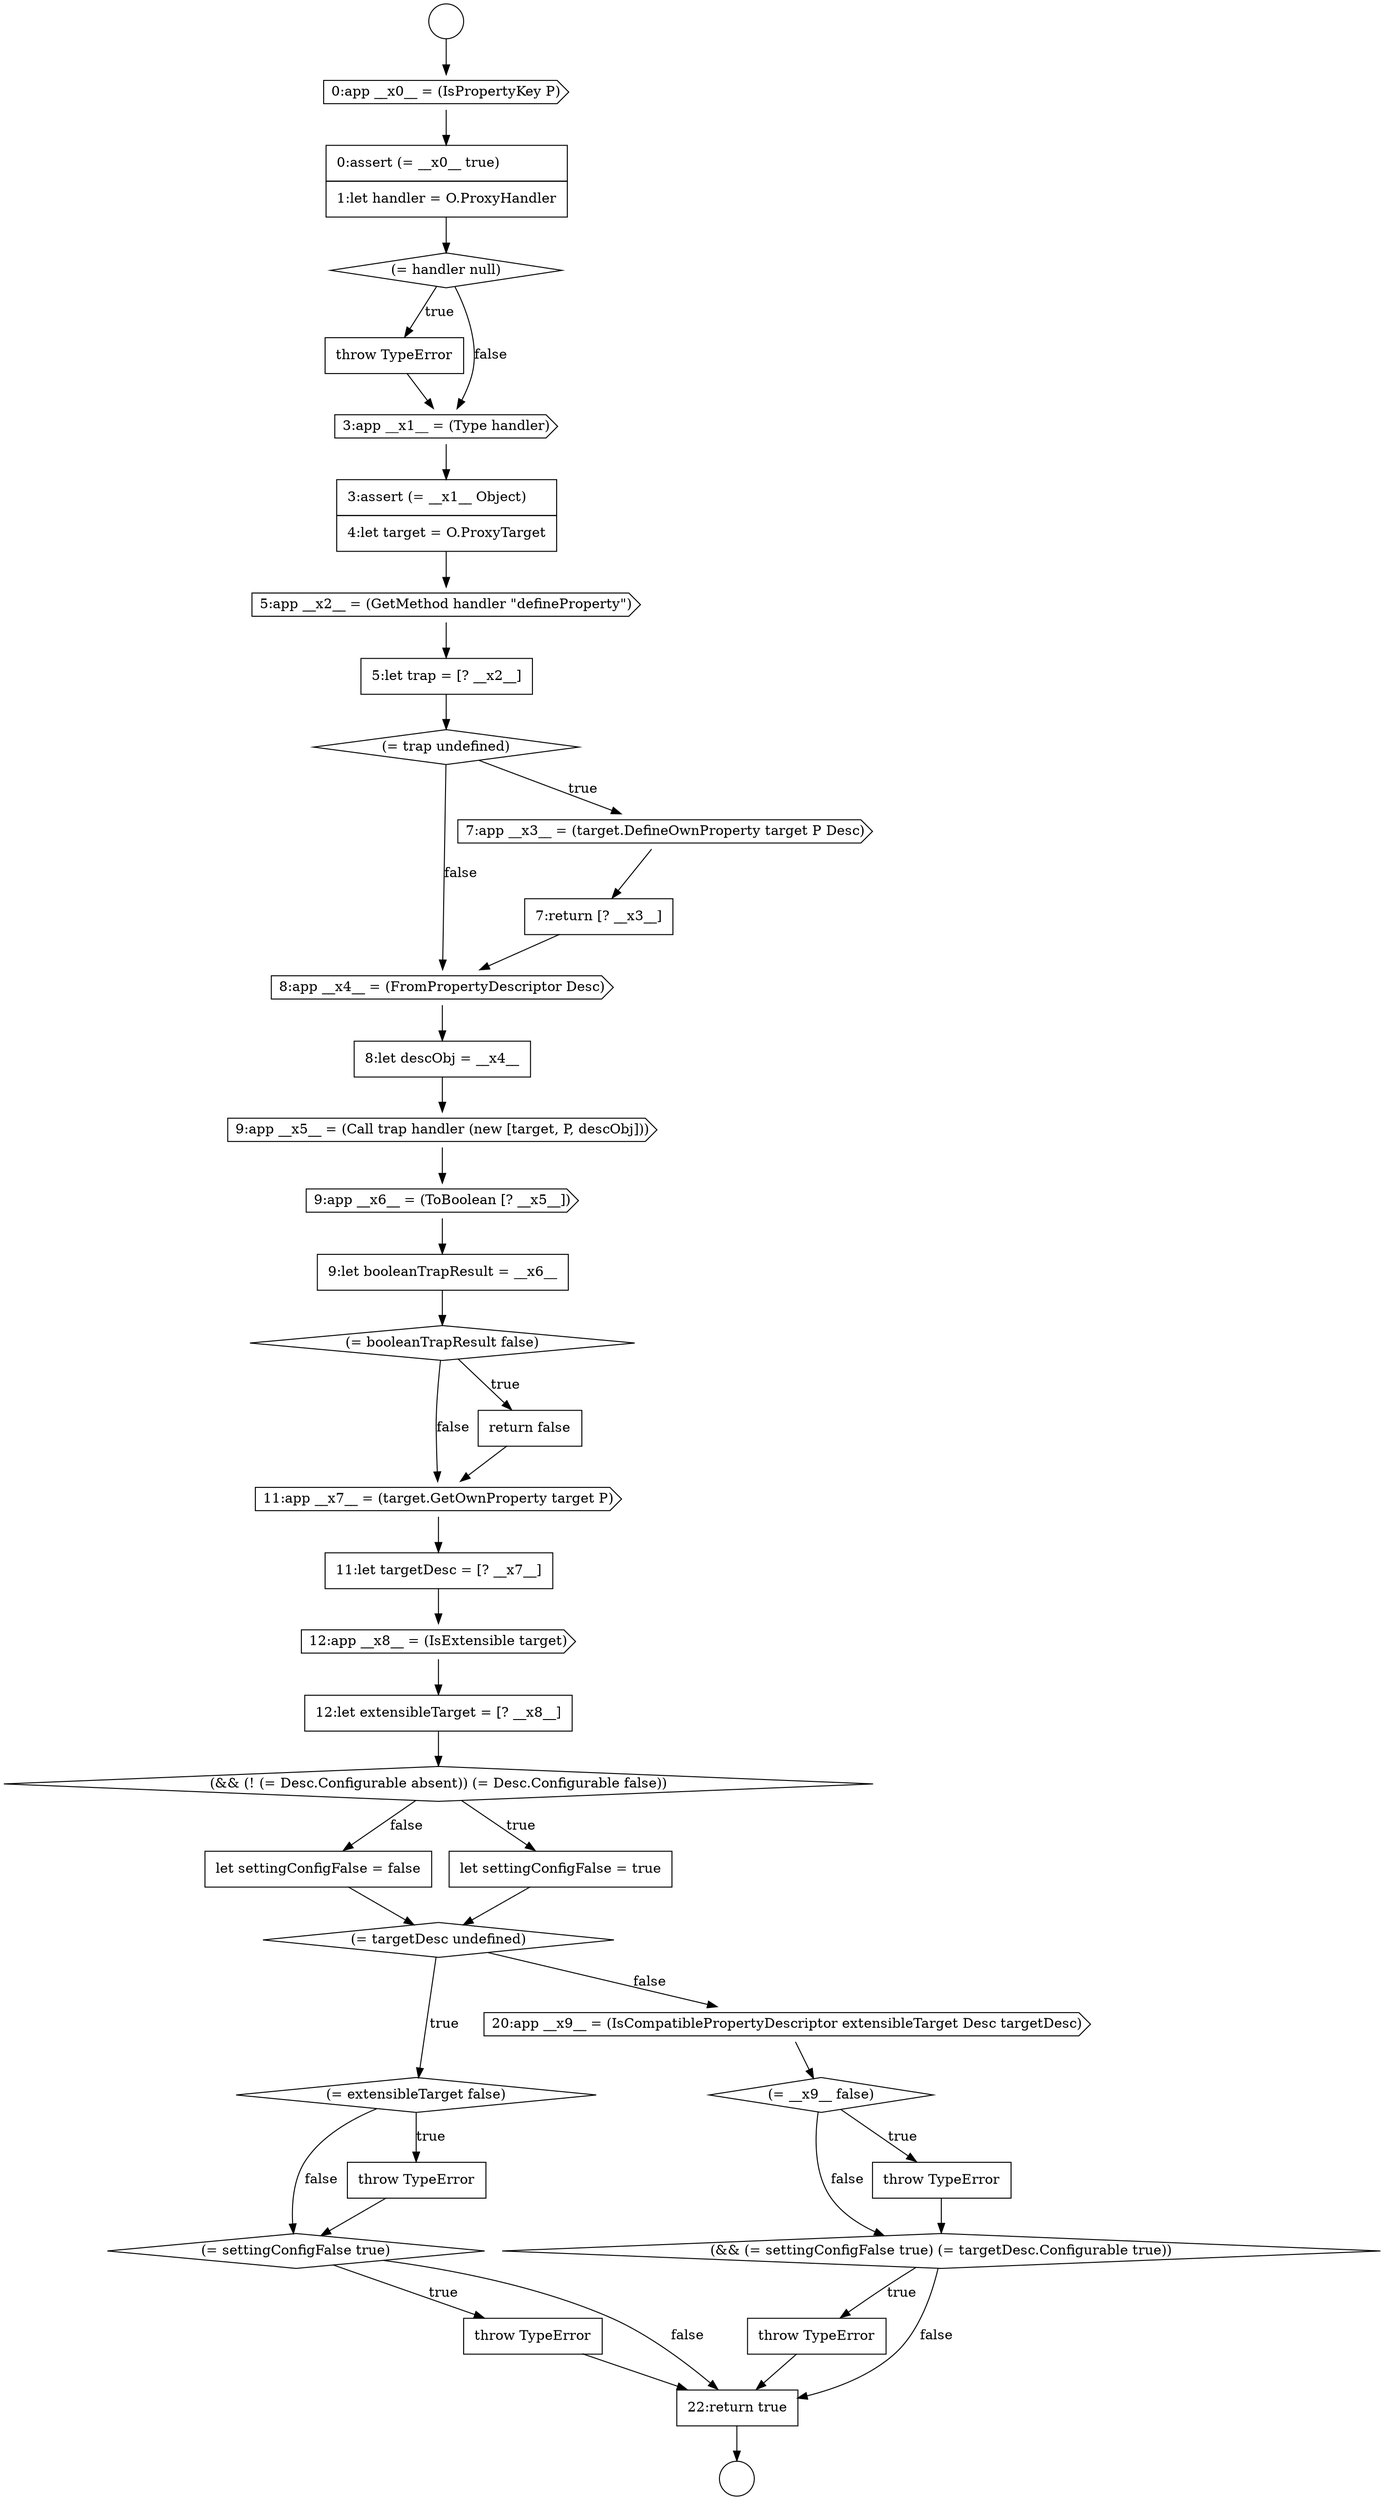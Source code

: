 digraph {
  node2822 [shape=cds, label=<<font color="black">8:app __x4__ = (FromPropertyDescriptor Desc)</font>> color="black" fillcolor="white" style=filled]
  node2837 [shape=diamond, label=<<font color="black">(= extensibleTarget false)</font>> color="black" fillcolor="white" style=filled]
  node2844 [shape=diamond, label=<<font color="black">(&amp;&amp; (= settingConfigFalse true) (= targetDesc.Configurable true))</font>> color="black" fillcolor="white" style=filled]
  node2814 [shape=none, margin=0, label=<<font color="black">
    <table border="0" cellborder="1" cellspacing="0" cellpadding="10">
      <tr><td align="left">throw TypeError</td></tr>
    </table>
  </font>> color="black" fillcolor="white" style=filled]
  node2829 [shape=cds, label=<<font color="black">11:app __x7__ = (target.GetOwnProperty target P)</font>> color="black" fillcolor="white" style=filled]
  node2830 [shape=none, margin=0, label=<<font color="black">
    <table border="0" cellborder="1" cellspacing="0" cellpadding="10">
      <tr><td align="left">11:let targetDesc = [? __x7__]</td></tr>
    </table>
  </font>> color="black" fillcolor="white" style=filled]
  node2839 [shape=diamond, label=<<font color="black">(= settingConfigFalse true)</font>> color="black" fillcolor="white" style=filled]
  node2835 [shape=none, margin=0, label=<<font color="black">
    <table border="0" cellborder="1" cellspacing="0" cellpadding="10">
      <tr><td align="left">let settingConfigFalse = false</td></tr>
    </table>
  </font>> color="black" fillcolor="white" style=filled]
  node2815 [shape=cds, label=<<font color="black">3:app __x1__ = (Type handler)</font>> color="black" fillcolor="white" style=filled]
  node2810 [shape=circle label=" " color="black" fillcolor="white" style=filled]
  node2825 [shape=cds, label=<<font color="black">9:app __x6__ = (ToBoolean [? __x5__])</font>> color="black" fillcolor="white" style=filled]
  node2819 [shape=diamond, label=<<font color="black">(= trap undefined)</font>> color="black" fillcolor="white" style=filled]
  node2833 [shape=diamond, label=<<font color="black">(&amp;&amp; (! (= Desc.Configurable absent)) (= Desc.Configurable false))</font>> color="black" fillcolor="white" style=filled]
  node2809 [shape=circle label=" " color="black" fillcolor="white" style=filled]
  node2826 [shape=none, margin=0, label=<<font color="black">
    <table border="0" cellborder="1" cellspacing="0" cellpadding="10">
      <tr><td align="left">9:let booleanTrapResult = __x6__</td></tr>
    </table>
  </font>> color="black" fillcolor="white" style=filled]
  node2820 [shape=cds, label=<<font color="black">7:app __x3__ = (target.DefineOwnProperty target P Desc)</font>> color="black" fillcolor="white" style=filled]
  node2840 [shape=none, margin=0, label=<<font color="black">
    <table border="0" cellborder="1" cellspacing="0" cellpadding="10">
      <tr><td align="left">throw TypeError</td></tr>
    </table>
  </font>> color="black" fillcolor="white" style=filled]
  node2841 [shape=cds, label=<<font color="black">20:app __x9__ = (IsCompatiblePropertyDescriptor extensibleTarget Desc targetDesc)</font>> color="black" fillcolor="white" style=filled]
  node2836 [shape=diamond, label=<<font color="black">(= targetDesc undefined)</font>> color="black" fillcolor="white" style=filled]
  node2845 [shape=none, margin=0, label=<<font color="black">
    <table border="0" cellborder="1" cellspacing="0" cellpadding="10">
      <tr><td align="left">throw TypeError</td></tr>
    </table>
  </font>> color="black" fillcolor="white" style=filled]
  node2813 [shape=diamond, label=<<font color="black">(= handler null)</font>> color="black" fillcolor="white" style=filled]
  node2817 [shape=cds, label=<<font color="black">5:app __x2__ = (GetMethod handler &quot;defineProperty&quot;)</font>> color="black" fillcolor="white" style=filled]
  node2827 [shape=diamond, label=<<font color="black">(= booleanTrapResult false)</font>> color="black" fillcolor="white" style=filled]
  node2824 [shape=cds, label=<<font color="black">9:app __x5__ = (Call trap handler (new [target, P, descObj]))</font>> color="black" fillcolor="white" style=filled]
  node2812 [shape=none, margin=0, label=<<font color="black">
    <table border="0" cellborder="1" cellspacing="0" cellpadding="10">
      <tr><td align="left">0:assert (= __x0__ true)</td></tr>
      <tr><td align="left">1:let handler = O.ProxyHandler</td></tr>
    </table>
  </font>> color="black" fillcolor="white" style=filled]
  node2842 [shape=diamond, label=<<font color="black">(= __x9__ false)</font>> color="black" fillcolor="white" style=filled]
  node2816 [shape=none, margin=0, label=<<font color="black">
    <table border="0" cellborder="1" cellspacing="0" cellpadding="10">
      <tr><td align="left">3:assert (= __x1__ Object)</td></tr>
      <tr><td align="left">4:let target = O.ProxyTarget</td></tr>
    </table>
  </font>> color="black" fillcolor="white" style=filled]
  node2846 [shape=none, margin=0, label=<<font color="black">
    <table border="0" cellborder="1" cellspacing="0" cellpadding="10">
      <tr><td align="left">22:return true</td></tr>
    </table>
  </font>> color="black" fillcolor="white" style=filled]
  node2821 [shape=none, margin=0, label=<<font color="black">
    <table border="0" cellborder="1" cellspacing="0" cellpadding="10">
      <tr><td align="left">7:return [? __x3__]</td></tr>
    </table>
  </font>> color="black" fillcolor="white" style=filled]
  node2831 [shape=cds, label=<<font color="black">12:app __x8__ = (IsExtensible target)</font>> color="black" fillcolor="white" style=filled]
  node2838 [shape=none, margin=0, label=<<font color="black">
    <table border="0" cellborder="1" cellspacing="0" cellpadding="10">
      <tr><td align="left">throw TypeError</td></tr>
    </table>
  </font>> color="black" fillcolor="white" style=filled]
  node2843 [shape=none, margin=0, label=<<font color="black">
    <table border="0" cellborder="1" cellspacing="0" cellpadding="10">
      <tr><td align="left">throw TypeError</td></tr>
    </table>
  </font>> color="black" fillcolor="white" style=filled]
  node2818 [shape=none, margin=0, label=<<font color="black">
    <table border="0" cellborder="1" cellspacing="0" cellpadding="10">
      <tr><td align="left">5:let trap = [? __x2__]</td></tr>
    </table>
  </font>> color="black" fillcolor="white" style=filled]
  node2828 [shape=none, margin=0, label=<<font color="black">
    <table border="0" cellborder="1" cellspacing="0" cellpadding="10">
      <tr><td align="left">return false</td></tr>
    </table>
  </font>> color="black" fillcolor="white" style=filled]
  node2823 [shape=none, margin=0, label=<<font color="black">
    <table border="0" cellborder="1" cellspacing="0" cellpadding="10">
      <tr><td align="left">8:let descObj = __x4__</td></tr>
    </table>
  </font>> color="black" fillcolor="white" style=filled]
  node2811 [shape=cds, label=<<font color="black">0:app __x0__ = (IsPropertyKey P)</font>> color="black" fillcolor="white" style=filled]
  node2832 [shape=none, margin=0, label=<<font color="black">
    <table border="0" cellborder="1" cellspacing="0" cellpadding="10">
      <tr><td align="left">12:let extensibleTarget = [? __x8__]</td></tr>
    </table>
  </font>> color="black" fillcolor="white" style=filled]
  node2834 [shape=none, margin=0, label=<<font color="black">
    <table border="0" cellborder="1" cellspacing="0" cellpadding="10">
      <tr><td align="left">let settingConfigFalse = true</td></tr>
    </table>
  </font>> color="black" fillcolor="white" style=filled]
  node2828 -> node2829 [ color="black"]
  node2838 -> node2839 [ color="black"]
  node2812 -> node2813 [ color="black"]
  node2829 -> node2830 [ color="black"]
  node2830 -> node2831 [ color="black"]
  node2837 -> node2838 [label=<<font color="black">true</font>> color="black"]
  node2837 -> node2839 [label=<<font color="black">false</font>> color="black"]
  node2825 -> node2826 [ color="black"]
  node2811 -> node2812 [ color="black"]
  node2813 -> node2814 [label=<<font color="black">true</font>> color="black"]
  node2813 -> node2815 [label=<<font color="black">false</font>> color="black"]
  node2836 -> node2837 [label=<<font color="black">true</font>> color="black"]
  node2836 -> node2841 [label=<<font color="black">false</font>> color="black"]
  node2832 -> node2833 [ color="black"]
  node2822 -> node2823 [ color="black"]
  node2839 -> node2840 [label=<<font color="black">true</font>> color="black"]
  node2839 -> node2846 [label=<<font color="black">false</font>> color="black"]
  node2835 -> node2836 [ color="black"]
  node2840 -> node2846 [ color="black"]
  node2821 -> node2822 [ color="black"]
  node2841 -> node2842 [ color="black"]
  node2815 -> node2816 [ color="black"]
  node2826 -> node2827 [ color="black"]
  node2824 -> node2825 [ color="black"]
  node2809 -> node2811 [ color="black"]
  node2845 -> node2846 [ color="black"]
  node2827 -> node2828 [label=<<font color="black">true</font>> color="black"]
  node2827 -> node2829 [label=<<font color="black">false</font>> color="black"]
  node2823 -> node2824 [ color="black"]
  node2831 -> node2832 [ color="black"]
  node2820 -> node2821 [ color="black"]
  node2819 -> node2820 [label=<<font color="black">true</font>> color="black"]
  node2819 -> node2822 [label=<<font color="black">false</font>> color="black"]
  node2833 -> node2834 [label=<<font color="black">true</font>> color="black"]
  node2833 -> node2835 [label=<<font color="black">false</font>> color="black"]
  node2842 -> node2843 [label=<<font color="black">true</font>> color="black"]
  node2842 -> node2844 [label=<<font color="black">false</font>> color="black"]
  node2816 -> node2817 [ color="black"]
  node2834 -> node2836 [ color="black"]
  node2844 -> node2845 [label=<<font color="black">true</font>> color="black"]
  node2844 -> node2846 [label=<<font color="black">false</font>> color="black"]
  node2814 -> node2815 [ color="black"]
  node2843 -> node2844 [ color="black"]
  node2817 -> node2818 [ color="black"]
  node2818 -> node2819 [ color="black"]
  node2846 -> node2810 [ color="black"]
}
